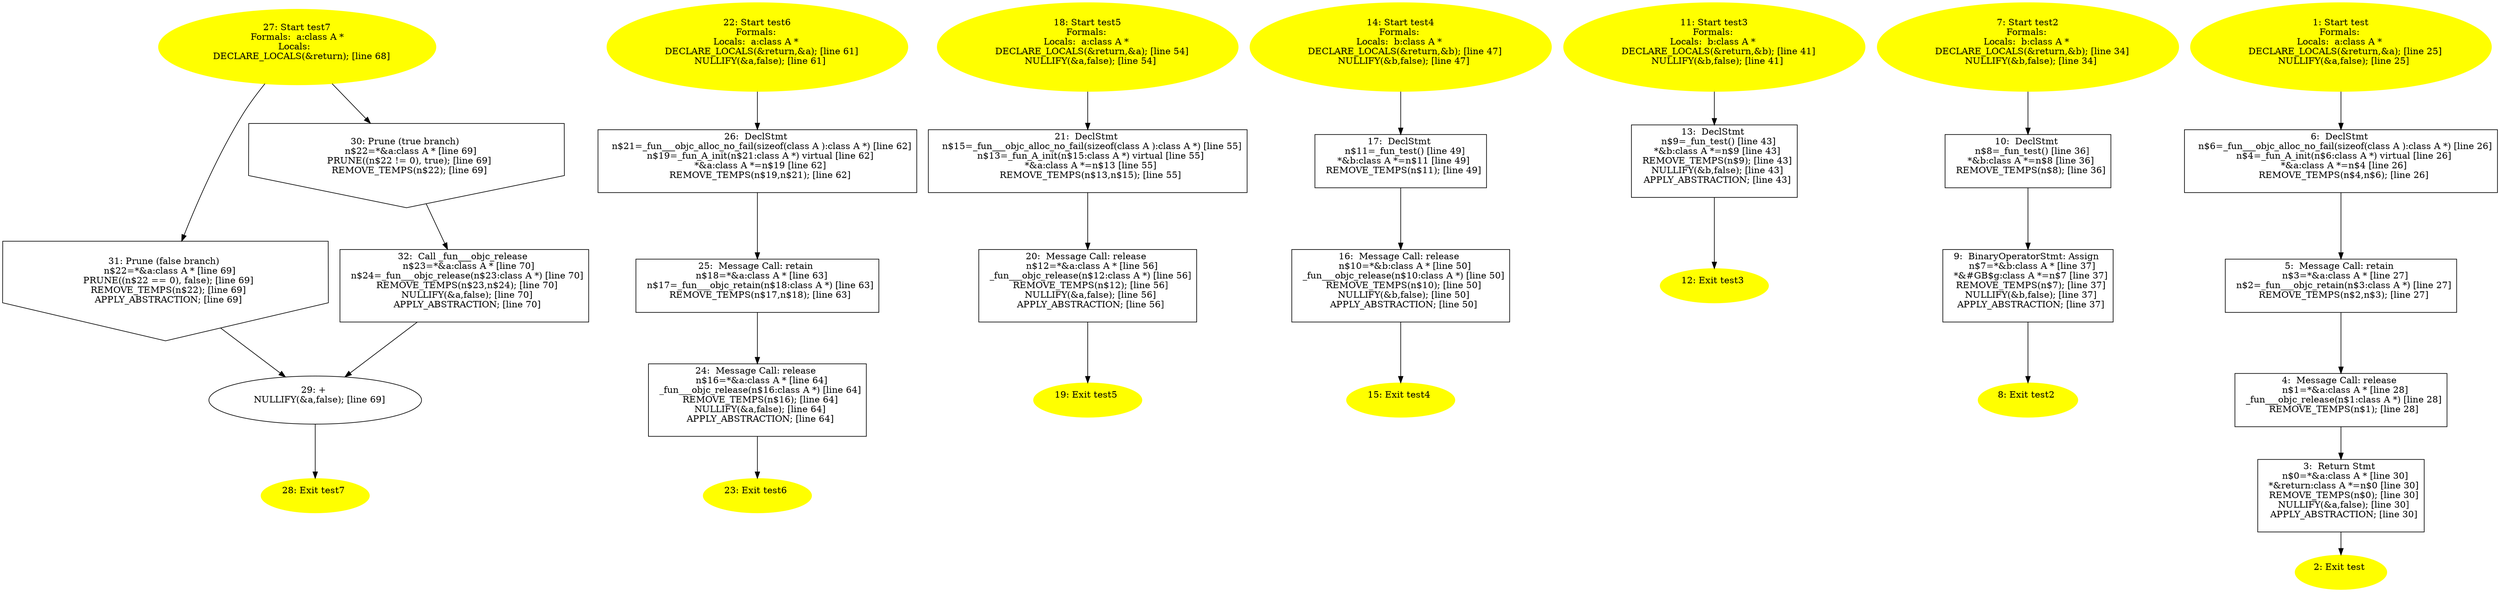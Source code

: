 digraph iCFG {
32 [label="32:  Call _fun___objc_release \n   n$23=*&a:class A * [line 70]\n  n$24=_fun___objc_release(n$23:class A *) [line 70]\n  REMOVE_TEMPS(n$23,n$24); [line 70]\n  NULLIFY(&a,false); [line 70]\n  APPLY_ABSTRACTION; [line 70]\n " shape="box"]
	

	 32 -> 29 ;
31 [label="31: Prune (false branch) \n   n$22=*&a:class A * [line 69]\n  PRUNE((n$22 == 0), false); [line 69]\n  REMOVE_TEMPS(n$22); [line 69]\n  APPLY_ABSTRACTION; [line 69]\n " shape="invhouse"]
	

	 31 -> 29 ;
30 [label="30: Prune (true branch) \n   n$22=*&a:class A * [line 69]\n  PRUNE((n$22 != 0), true); [line 69]\n  REMOVE_TEMPS(n$22); [line 69]\n " shape="invhouse"]
	

	 30 -> 32 ;
29 [label="29: + \n   NULLIFY(&a,false); [line 69]\n " ]
	

	 29 -> 28 ;
28 [label="28: Exit test7 \n  " color=yellow style=filled]
	

27 [label="27: Start test7\nFormals:  a:class A *\nLocals:  \n   DECLARE_LOCALS(&return); [line 68]\n " color=yellow style=filled]
	

	 27 -> 30 ;
	 27 -> 31 ;
26 [label="26:  DeclStmt \n   n$21=_fun___objc_alloc_no_fail(sizeof(class A ):class A *) [line 62]\n  n$19=_fun_A_init(n$21:class A *) virtual [line 62]\n  *&a:class A *=n$19 [line 62]\n  REMOVE_TEMPS(n$19,n$21); [line 62]\n " shape="box"]
	

	 26 -> 25 ;
25 [label="25:  Message Call: retain \n   n$18=*&a:class A * [line 63]\n  n$17=_fun___objc_retain(n$18:class A *) [line 63]\n  REMOVE_TEMPS(n$17,n$18); [line 63]\n " shape="box"]
	

	 25 -> 24 ;
24 [label="24:  Message Call: release \n   n$16=*&a:class A * [line 64]\n  _fun___objc_release(n$16:class A *) [line 64]\n  REMOVE_TEMPS(n$16); [line 64]\n  NULLIFY(&a,false); [line 64]\n  APPLY_ABSTRACTION; [line 64]\n " shape="box"]
	

	 24 -> 23 ;
23 [label="23: Exit test6 \n  " color=yellow style=filled]
	

22 [label="22: Start test6\nFormals: \nLocals:  a:class A * \n   DECLARE_LOCALS(&return,&a); [line 61]\n  NULLIFY(&a,false); [line 61]\n " color=yellow style=filled]
	

	 22 -> 26 ;
21 [label="21:  DeclStmt \n   n$15=_fun___objc_alloc_no_fail(sizeof(class A ):class A *) [line 55]\n  n$13=_fun_A_init(n$15:class A *) virtual [line 55]\n  *&a:class A *=n$13 [line 55]\n  REMOVE_TEMPS(n$13,n$15); [line 55]\n " shape="box"]
	

	 21 -> 20 ;
20 [label="20:  Message Call: release \n   n$12=*&a:class A * [line 56]\n  _fun___objc_release(n$12:class A *) [line 56]\n  REMOVE_TEMPS(n$12); [line 56]\n  NULLIFY(&a,false); [line 56]\n  APPLY_ABSTRACTION; [line 56]\n " shape="box"]
	

	 20 -> 19 ;
19 [label="19: Exit test5 \n  " color=yellow style=filled]
	

18 [label="18: Start test5\nFormals: \nLocals:  a:class A * \n   DECLARE_LOCALS(&return,&a); [line 54]\n  NULLIFY(&a,false); [line 54]\n " color=yellow style=filled]
	

	 18 -> 21 ;
17 [label="17:  DeclStmt \n   n$11=_fun_test() [line 49]\n  *&b:class A *=n$11 [line 49]\n  REMOVE_TEMPS(n$11); [line 49]\n " shape="box"]
	

	 17 -> 16 ;
16 [label="16:  Message Call: release \n   n$10=*&b:class A * [line 50]\n  _fun___objc_release(n$10:class A *) [line 50]\n  REMOVE_TEMPS(n$10); [line 50]\n  NULLIFY(&b,false); [line 50]\n  APPLY_ABSTRACTION; [line 50]\n " shape="box"]
	

	 16 -> 15 ;
15 [label="15: Exit test4 \n  " color=yellow style=filled]
	

14 [label="14: Start test4\nFormals: \nLocals:  b:class A * \n   DECLARE_LOCALS(&return,&b); [line 47]\n  NULLIFY(&b,false); [line 47]\n " color=yellow style=filled]
	

	 14 -> 17 ;
13 [label="13:  DeclStmt \n   n$9=_fun_test() [line 43]\n  *&b:class A *=n$9 [line 43]\n  REMOVE_TEMPS(n$9); [line 43]\n  NULLIFY(&b,false); [line 43]\n  APPLY_ABSTRACTION; [line 43]\n " shape="box"]
	

	 13 -> 12 ;
12 [label="12: Exit test3 \n  " color=yellow style=filled]
	

11 [label="11: Start test3\nFormals: \nLocals:  b:class A * \n   DECLARE_LOCALS(&return,&b); [line 41]\n  NULLIFY(&b,false); [line 41]\n " color=yellow style=filled]
	

	 11 -> 13 ;
10 [label="10:  DeclStmt \n   n$8=_fun_test() [line 36]\n  *&b:class A *=n$8 [line 36]\n  REMOVE_TEMPS(n$8); [line 36]\n " shape="box"]
	

	 10 -> 9 ;
9 [label="9:  BinaryOperatorStmt: Assign \n   n$7=*&b:class A * [line 37]\n  *&#GB$g:class A *=n$7 [line 37]\n  REMOVE_TEMPS(n$7); [line 37]\n  NULLIFY(&b,false); [line 37]\n  APPLY_ABSTRACTION; [line 37]\n " shape="box"]
	

	 9 -> 8 ;
8 [label="8: Exit test2 \n  " color=yellow style=filled]
	

7 [label="7: Start test2\nFormals: \nLocals:  b:class A * \n   DECLARE_LOCALS(&return,&b); [line 34]\n  NULLIFY(&b,false); [line 34]\n " color=yellow style=filled]
	

	 7 -> 10 ;
6 [label="6:  DeclStmt \n   n$6=_fun___objc_alloc_no_fail(sizeof(class A ):class A *) [line 26]\n  n$4=_fun_A_init(n$6:class A *) virtual [line 26]\n  *&a:class A *=n$4 [line 26]\n  REMOVE_TEMPS(n$4,n$6); [line 26]\n " shape="box"]
	

	 6 -> 5 ;
5 [label="5:  Message Call: retain \n   n$3=*&a:class A * [line 27]\n  n$2=_fun___objc_retain(n$3:class A *) [line 27]\n  REMOVE_TEMPS(n$2,n$3); [line 27]\n " shape="box"]
	

	 5 -> 4 ;
4 [label="4:  Message Call: release \n   n$1=*&a:class A * [line 28]\n  _fun___objc_release(n$1:class A *) [line 28]\n  REMOVE_TEMPS(n$1); [line 28]\n " shape="box"]
	

	 4 -> 3 ;
3 [label="3:  Return Stmt \n   n$0=*&a:class A * [line 30]\n  *&return:class A *=n$0 [line 30]\n  REMOVE_TEMPS(n$0); [line 30]\n  NULLIFY(&a,false); [line 30]\n  APPLY_ABSTRACTION; [line 30]\n " shape="box"]
	

	 3 -> 2 ;
2 [label="2: Exit test \n  " color=yellow style=filled]
	

1 [label="1: Start test\nFormals: \nLocals:  a:class A * \n   DECLARE_LOCALS(&return,&a); [line 25]\n  NULLIFY(&a,false); [line 25]\n " color=yellow style=filled]
	

	 1 -> 6 ;
}
